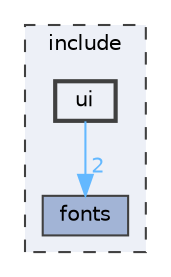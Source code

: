 digraph "include/ui"
{
 // LATEX_PDF_SIZE
  bgcolor="transparent";
  edge [fontname=Helvetica,fontsize=10,labelfontname=Helvetica,labelfontsize=10];
  node [fontname=Helvetica,fontsize=10,shape=box,height=0.2,width=0.4];
  compound=true
  subgraph clusterdir_d44c64559bbebec7f509842c48db8b23 {
    graph [ bgcolor="#edf0f7", pencolor="grey25", label="include", fontname=Helvetica,fontsize=10 style="filled,dashed", URL="dir_d44c64559bbebec7f509842c48db8b23.html",tooltip=""]
  dir_de7eae76a4c29224189cf6db9f5e3718 [label="fonts", fillcolor="#a2b4d6", color="grey25", style="filled", URL="dir_de7eae76a4c29224189cf6db9f5e3718.html",tooltip=""];
  dir_97d41d4f3e4ae379f4f3cc1df9993b19 [label="ui", fillcolor="#edf0f7", color="grey25", style="filled,bold", URL="dir_97d41d4f3e4ae379f4f3cc1df9993b19.html",tooltip=""];
  }
  dir_97d41d4f3e4ae379f4f3cc1df9993b19->dir_de7eae76a4c29224189cf6db9f5e3718 [headlabel="2", labeldistance=1.5 headhref="dir_000007_000000.html" href="dir_000007_000000.html" color="steelblue1" fontcolor="steelblue1"];
}
